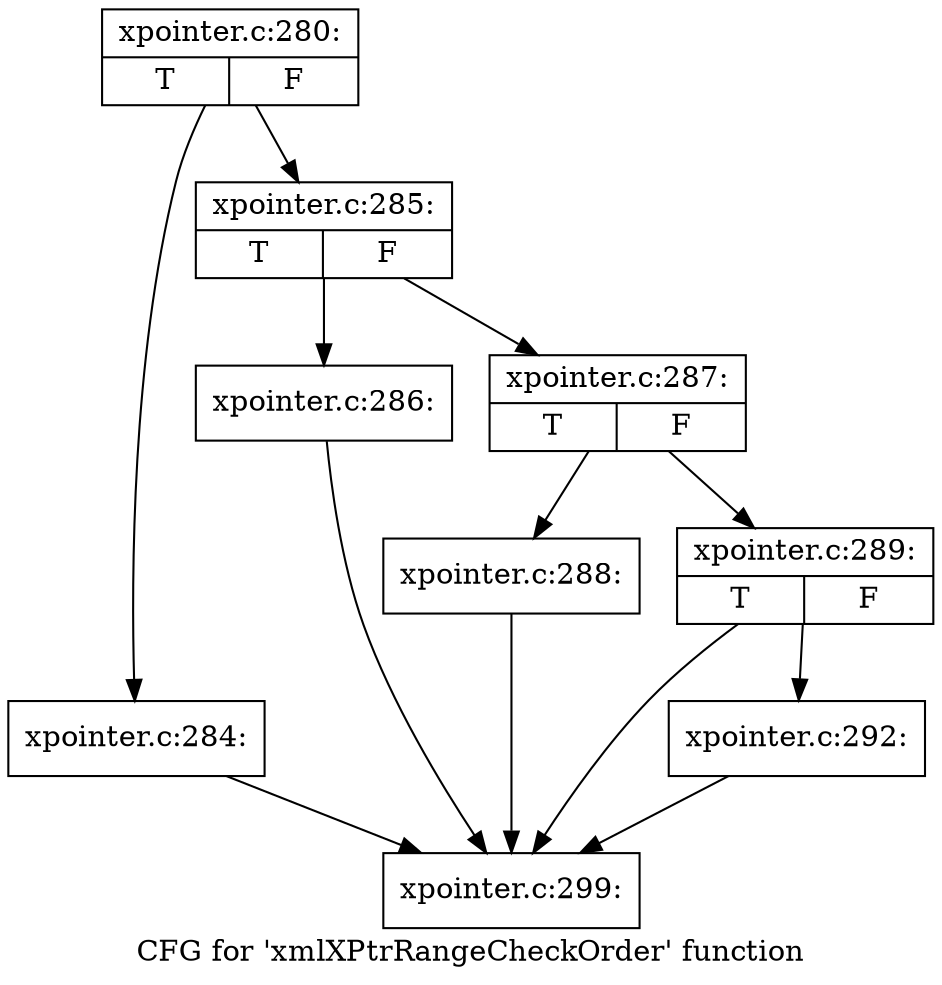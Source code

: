 digraph "CFG for 'xmlXPtrRangeCheckOrder' function" {
	label="CFG for 'xmlXPtrRangeCheckOrder' function";

	Node0x55f6905233a0 [shape=record,label="{xpointer.c:280:|{<s0>T|<s1>F}}"];
	Node0x55f6905233a0 -> Node0x55f690523f30;
	Node0x55f6905233a0 -> Node0x55f690523f80;
	Node0x55f690523f30 [shape=record,label="{xpointer.c:284:}"];
	Node0x55f690523f30 -> Node0x55f690525c50;
	Node0x55f690523f80 [shape=record,label="{xpointer.c:285:|{<s0>T|<s1>F}}"];
	Node0x55f690523f80 -> Node0x55f690524330;
	Node0x55f690523f80 -> Node0x55f690524380;
	Node0x55f690524330 [shape=record,label="{xpointer.c:286:}"];
	Node0x55f690524330 -> Node0x55f690525c50;
	Node0x55f690524380 [shape=record,label="{xpointer.c:287:|{<s0>T|<s1>F}}"];
	Node0x55f690524380 -> Node0x55f6905247c0;
	Node0x55f690524380 -> Node0x55f690524810;
	Node0x55f6905247c0 [shape=record,label="{xpointer.c:288:}"];
	Node0x55f6905247c0 -> Node0x55f690525c50;
	Node0x55f690524810 [shape=record,label="{xpointer.c:289:|{<s0>T|<s1>F}}"];
	Node0x55f690524810 -> Node0x55f690525c00;
	Node0x55f690524810 -> Node0x55f690525c50;
	Node0x55f690525c00 [shape=record,label="{xpointer.c:292:}"];
	Node0x55f690525c00 -> Node0x55f690525c50;
	Node0x55f690525c50 [shape=record,label="{xpointer.c:299:}"];
}
